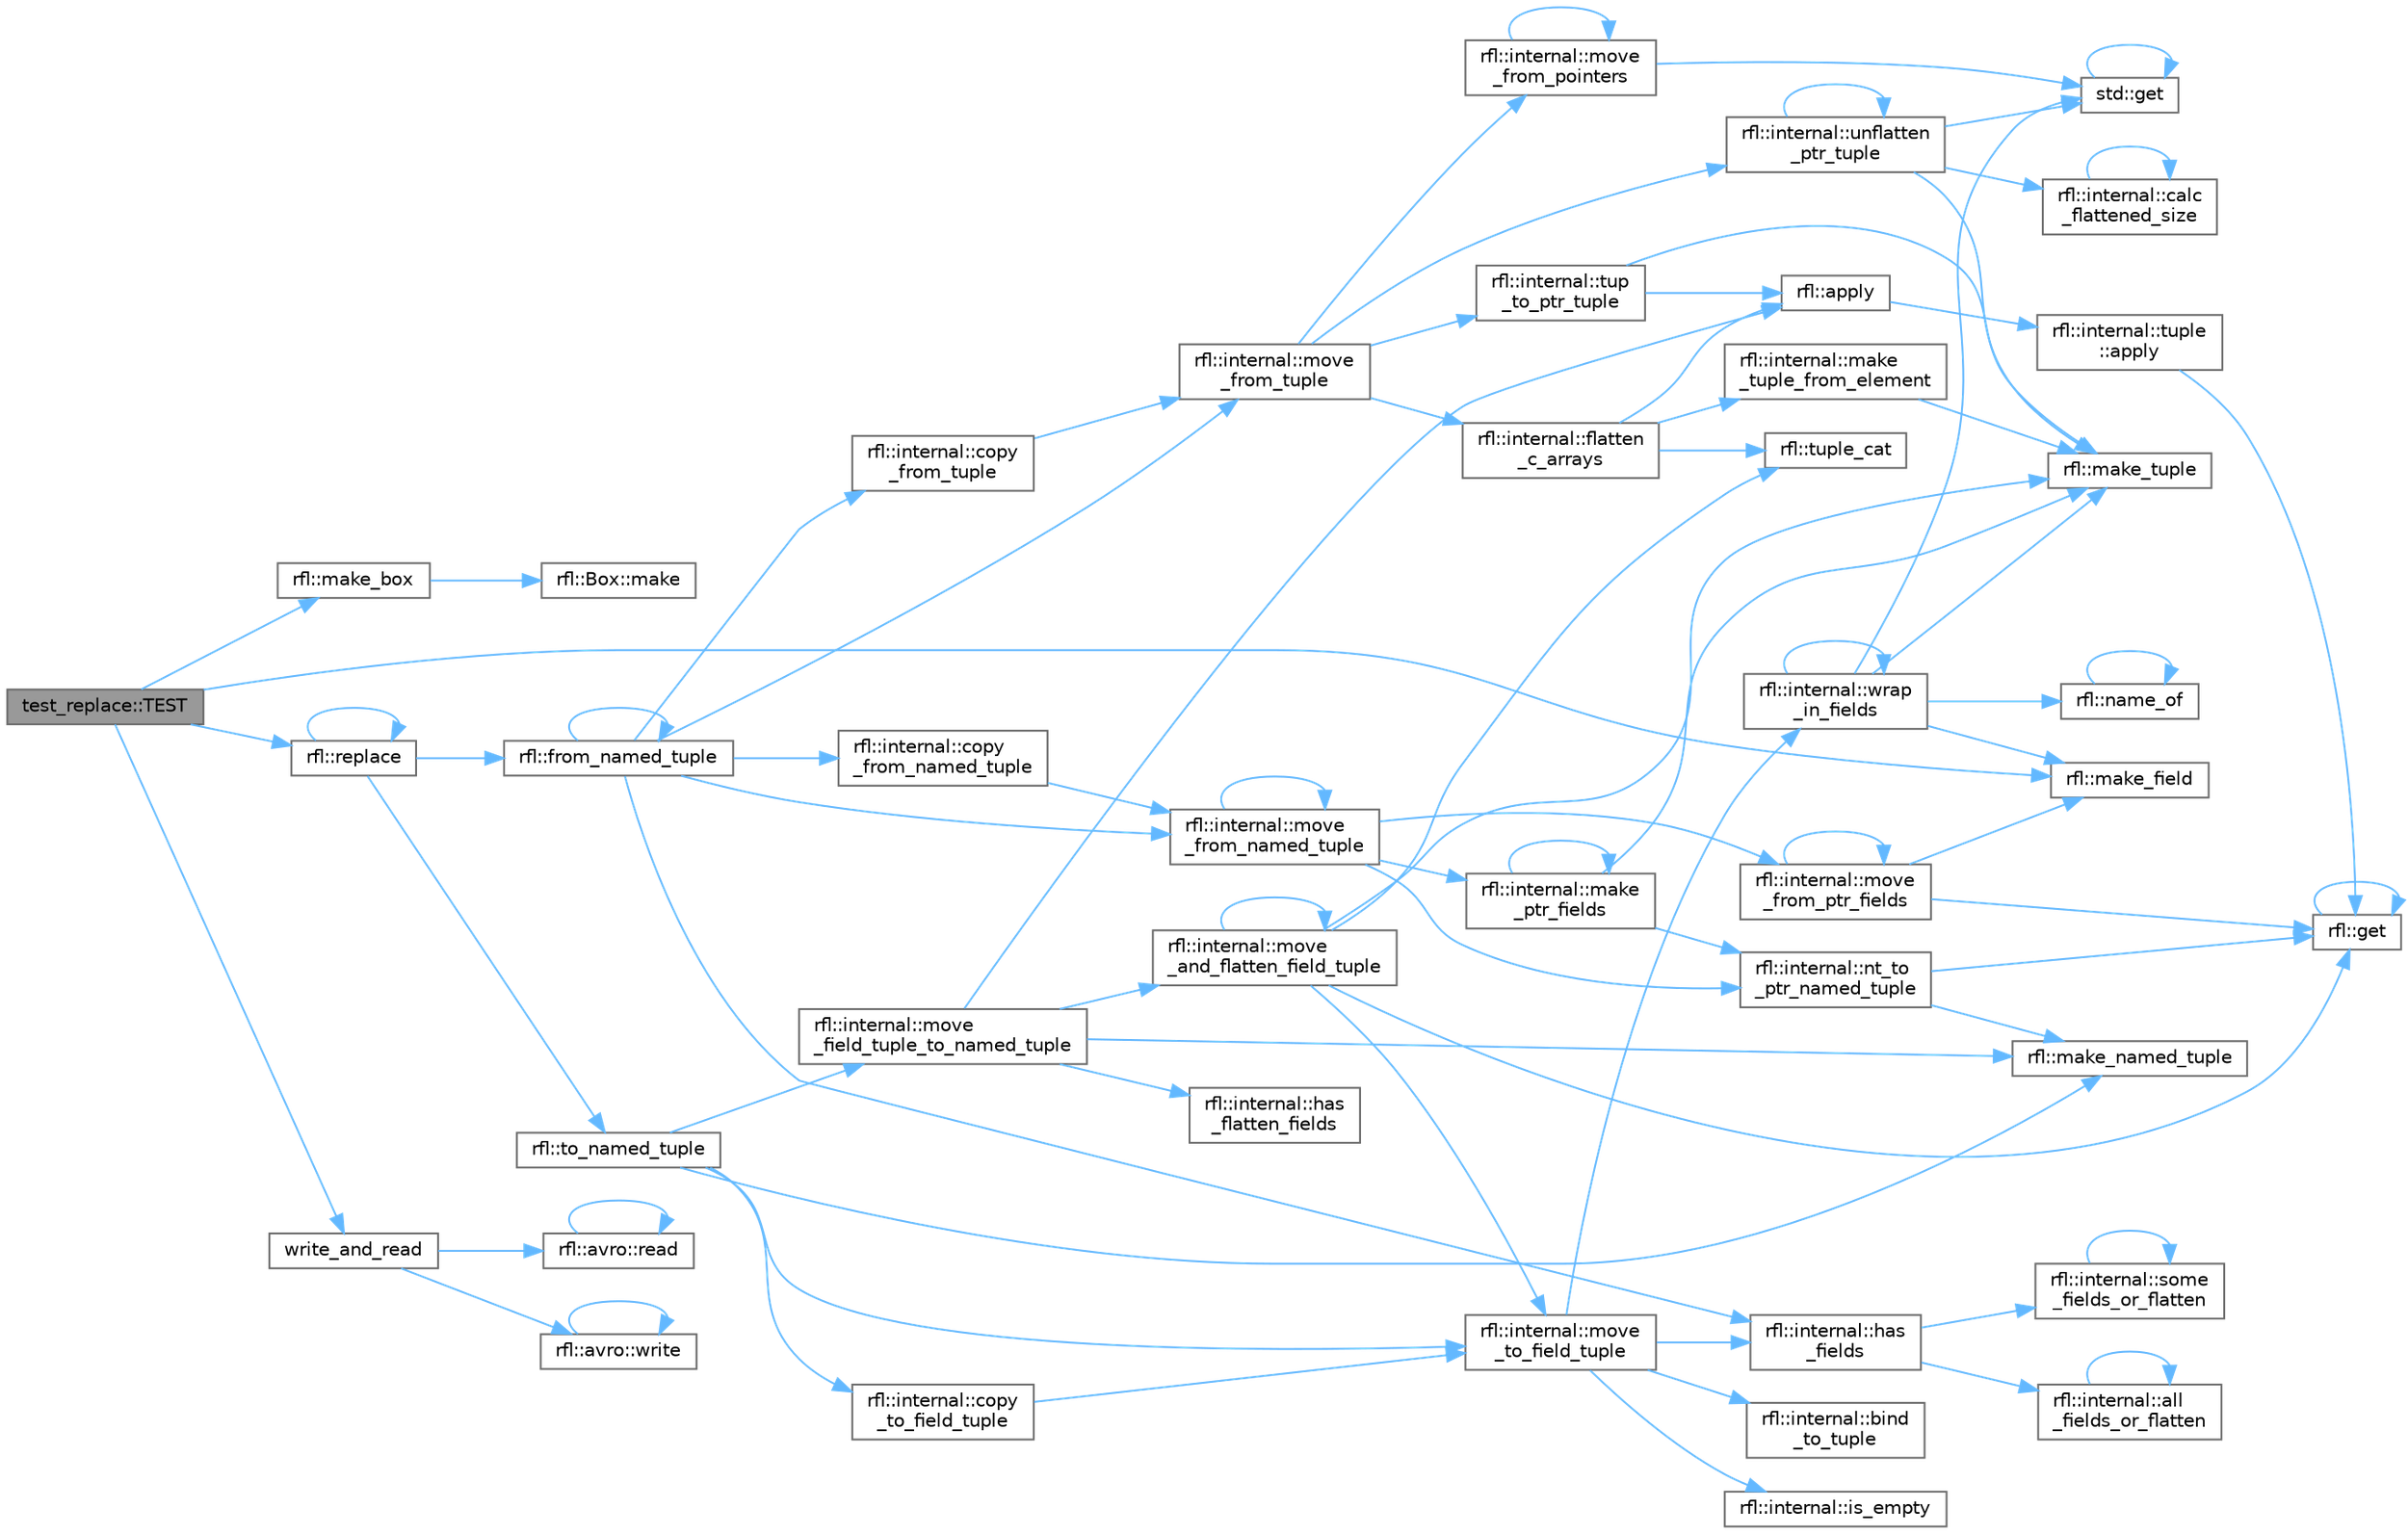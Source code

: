 digraph "test_replace::TEST"
{
 // LATEX_PDF_SIZE
  bgcolor="transparent";
  edge [fontname=Helvetica,fontsize=10,labelfontname=Helvetica,labelfontsize=10];
  node [fontname=Helvetica,fontsize=10,shape=box,height=0.2,width=0.4];
  rankdir="LR";
  Node1 [id="Node000001",label="test_replace::TEST",height=0.2,width=0.4,color="gray40", fillcolor="grey60", style="filled", fontcolor="black",tooltip=" "];
  Node1 -> Node2 [id="edge1_Node000001_Node000002",color="steelblue1",style="solid",tooltip=" "];
  Node2 [id="Node000002",label="rfl::make_box",height=0.2,width=0.4,color="grey40", fillcolor="white", style="filled",URL="$namespacerfl.html#abe491c0b107ed7c5e2c8baaf1a116b01",tooltip="Generates a new Ref<T>."];
  Node2 -> Node3 [id="edge2_Node000002_Node000003",color="steelblue1",style="solid",tooltip=" "];
  Node3 [id="Node000003",label="rfl::Box::make",height=0.2,width=0.4,color="grey40", fillcolor="white", style="filled",URL="$classrfl_1_1_box.html#a00858ba6bc2b8eee5fb8117d29be3924",tooltip=" "];
  Node1 -> Node4 [id="edge3_Node000001_Node000004",color="steelblue1",style="solid",tooltip=" "];
  Node4 [id="Node000004",label="rfl::make_field",height=0.2,width=0.4,color="grey40", fillcolor="white", style="filled",URL="$namespacerfl.html#afb5f68a22d5b6a42a5b4477c35559ce9",tooltip=" "];
  Node1 -> Node5 [id="edge4_Node000001_Node000005",color="steelblue1",style="solid",tooltip=" "];
  Node5 [id="Node000005",label="rfl::replace",height=0.2,width=0.4,color="grey40", fillcolor="white", style="filled",URL="$namespacerfl.html#ac4bd3c990469707252d797a9d81a3680",tooltip=" "];
  Node5 -> Node6 [id="edge5_Node000005_Node000006",color="steelblue1",style="solid",tooltip=" "];
  Node6 [id="Node000006",label="rfl::from_named_tuple",height=0.2,width=0.4,color="grey40", fillcolor="white", style="filled",URL="$namespacerfl.html#a5acb20e6bf6611a2a9f26931513b29f7",tooltip="Generates the struct T from a named tuple."];
  Node6 -> Node7 [id="edge6_Node000006_Node000007",color="steelblue1",style="solid",tooltip=" "];
  Node7 [id="Node000007",label="rfl::internal::copy\l_from_named_tuple",height=0.2,width=0.4,color="grey40", fillcolor="white", style="filled",URL="$namespacerfl_1_1internal.html#ab3bd6885f048d2dd9270744a69ab474b",tooltip=" "];
  Node7 -> Node8 [id="edge7_Node000007_Node000008",color="steelblue1",style="solid",tooltip=" "];
  Node8 [id="Node000008",label="rfl::internal::move\l_from_named_tuple",height=0.2,width=0.4,color="grey40", fillcolor="white", style="filled",URL="$namespacerfl_1_1internal.html#ab32dd6fffdd61ee4235ef38c202990c4",tooltip=" "];
  Node8 -> Node9 [id="edge8_Node000008_Node000009",color="steelblue1",style="solid",tooltip=" "];
  Node9 [id="Node000009",label="rfl::internal::make\l_ptr_fields",height=0.2,width=0.4,color="grey40", fillcolor="white", style="filled",URL="$namespacerfl_1_1internal.html#acab75218f966cc941905524aedb58c02",tooltip=" "];
  Node9 -> Node9 [id="edge9_Node000009_Node000009",color="steelblue1",style="solid",tooltip=" "];
  Node9 -> Node10 [id="edge10_Node000009_Node000010",color="steelblue1",style="solid",tooltip=" "];
  Node10 [id="Node000010",label="rfl::make_tuple",height=0.2,width=0.4,color="grey40", fillcolor="white", style="filled",URL="$namespacerfl.html#ac71a9ec8b4d8fd347719083ec38c00f9",tooltip=" "];
  Node9 -> Node11 [id="edge11_Node000009_Node000011",color="steelblue1",style="solid",tooltip=" "];
  Node11 [id="Node000011",label="rfl::internal::nt_to\l_ptr_named_tuple",height=0.2,width=0.4,color="grey40", fillcolor="white", style="filled",URL="$namespacerfl_1_1internal.html#a444ef522c6d66572aa5cd3ccde829885",tooltip=" "];
  Node11 -> Node12 [id="edge12_Node000011_Node000012",color="steelblue1",style="solid",tooltip=" "];
  Node12 [id="Node000012",label="rfl::get",height=0.2,width=0.4,color="grey40", fillcolor="white", style="filled",URL="$namespacerfl.html#ac379420409251e5a3c0bea4a701daf0a",tooltip="Gets a field by index."];
  Node12 -> Node12 [id="edge13_Node000012_Node000012",color="steelblue1",style="solid",tooltip=" "];
  Node11 -> Node13 [id="edge14_Node000011_Node000013",color="steelblue1",style="solid",tooltip=" "];
  Node13 [id="Node000013",label="rfl::make_named_tuple",height=0.2,width=0.4,color="grey40", fillcolor="white", style="filled",URL="$namespacerfl.html#a19523aa875e6c36af474a97f28ed4002",tooltip="Explicit overload for creating empty named tuples."];
  Node8 -> Node8 [id="edge15_Node000008_Node000008",color="steelblue1",style="solid",tooltip=" "];
  Node8 -> Node14 [id="edge16_Node000008_Node000014",color="steelblue1",style="solid",tooltip=" "];
  Node14 [id="Node000014",label="rfl::internal::move\l_from_ptr_fields",height=0.2,width=0.4,color="grey40", fillcolor="white", style="filled",URL="$namespacerfl_1_1internal.html#a03c1925837f521514ca0ea0fbe67d70e",tooltip=" "];
  Node14 -> Node12 [id="edge17_Node000014_Node000012",color="steelblue1",style="solid",tooltip=" "];
  Node14 -> Node4 [id="edge18_Node000014_Node000004",color="steelblue1",style="solid",tooltip=" "];
  Node14 -> Node14 [id="edge19_Node000014_Node000014",color="steelblue1",style="solid",tooltip=" "];
  Node8 -> Node11 [id="edge20_Node000008_Node000011",color="steelblue1",style="solid",tooltip=" "];
  Node6 -> Node15 [id="edge21_Node000006_Node000015",color="steelblue1",style="solid",tooltip=" "];
  Node15 [id="Node000015",label="rfl::internal::copy\l_from_tuple",height=0.2,width=0.4,color="grey40", fillcolor="white", style="filled",URL="$namespacerfl_1_1internal.html#abce9ff0c0618bc65381a2aed73229b55",tooltip=" "];
  Node15 -> Node16 [id="edge22_Node000015_Node000016",color="steelblue1",style="solid",tooltip=" "];
  Node16 [id="Node000016",label="rfl::internal::move\l_from_tuple",height=0.2,width=0.4,color="grey40", fillcolor="white", style="filled",URL="$namespacerfl_1_1internal.html#aa58e4e2d4ccf232ed60b5bea51401016",tooltip=" "];
  Node16 -> Node17 [id="edge23_Node000016_Node000017",color="steelblue1",style="solid",tooltip=" "];
  Node17 [id="Node000017",label="rfl::internal::flatten\l_c_arrays",height=0.2,width=0.4,color="grey40", fillcolor="white", style="filled",URL="$namespacerfl_1_1internal.html#a4dbe8a580a54b7cfff0344890e6392c1",tooltip=" "];
  Node17 -> Node18 [id="edge24_Node000017_Node000018",color="steelblue1",style="solid",tooltip=" "];
  Node18 [id="Node000018",label="rfl::apply",height=0.2,width=0.4,color="grey40", fillcolor="white", style="filled",URL="$namespacerfl.html#aaa94742afd7fde0d6d6cc59ae6d92989",tooltip=" "];
  Node18 -> Node19 [id="edge25_Node000018_Node000019",color="steelblue1",style="solid",tooltip=" "];
  Node19 [id="Node000019",label="rfl::internal::tuple\l::apply",height=0.2,width=0.4,color="grey40", fillcolor="white", style="filled",URL="$namespacerfl_1_1internal_1_1tuple.html#a5fe21ddba2943f200bc6c6e4d8d34e54",tooltip=" "];
  Node19 -> Node12 [id="edge26_Node000019_Node000012",color="steelblue1",style="solid",tooltip=" "];
  Node17 -> Node20 [id="edge27_Node000017_Node000020",color="steelblue1",style="solid",tooltip=" "];
  Node20 [id="Node000020",label="rfl::internal::make\l_tuple_from_element",height=0.2,width=0.4,color="grey40", fillcolor="white", style="filled",URL="$namespacerfl_1_1internal.html#abdf5e2782f11539609e4a3c769c48cd2",tooltip=" "];
  Node20 -> Node10 [id="edge28_Node000020_Node000010",color="steelblue1",style="solid",tooltip=" "];
  Node17 -> Node21 [id="edge29_Node000017_Node000021",color="steelblue1",style="solid",tooltip=" "];
  Node21 [id="Node000021",label="rfl::tuple_cat",height=0.2,width=0.4,color="grey40", fillcolor="white", style="filled",URL="$namespacerfl.html#ad4738e8acd2a03b1b2b01c6caa6b27e9",tooltip=" "];
  Node16 -> Node22 [id="edge30_Node000016_Node000022",color="steelblue1",style="solid",tooltip=" "];
  Node22 [id="Node000022",label="rfl::internal::move\l_from_pointers",height=0.2,width=0.4,color="grey40", fillcolor="white", style="filled",URL="$namespacerfl_1_1internal.html#ace41c57eb82cbceca911725521ec6eff",tooltip=" "];
  Node22 -> Node23 [id="edge31_Node000022_Node000023",color="steelblue1",style="solid",tooltip=" "];
  Node23 [id="Node000023",label="std::get",height=0.2,width=0.4,color="grey40", fillcolor="white", style="filled",URL="$namespacestd.html#aae41d8280b7ccc3f0e0a0be2dab21c8f",tooltip="Gets an element by index."];
  Node23 -> Node23 [id="edge32_Node000023_Node000023",color="steelblue1",style="solid",tooltip=" "];
  Node22 -> Node22 [id="edge33_Node000022_Node000022",color="steelblue1",style="solid",tooltip=" "];
  Node16 -> Node24 [id="edge34_Node000016_Node000024",color="steelblue1",style="solid",tooltip=" "];
  Node24 [id="Node000024",label="rfl::internal::tup\l_to_ptr_tuple",height=0.2,width=0.4,color="grey40", fillcolor="white", style="filled",URL="$namespacerfl_1_1internal.html#a6dffe4ba803a8738d1627a1037a5cd20",tooltip=" "];
  Node24 -> Node18 [id="edge35_Node000024_Node000018",color="steelblue1",style="solid",tooltip=" "];
  Node24 -> Node10 [id="edge36_Node000024_Node000010",color="steelblue1",style="solid",tooltip=" "];
  Node16 -> Node25 [id="edge37_Node000016_Node000025",color="steelblue1",style="solid",tooltip=" "];
  Node25 [id="Node000025",label="rfl::internal::unflatten\l_ptr_tuple",height=0.2,width=0.4,color="grey40", fillcolor="white", style="filled",URL="$namespacerfl_1_1internal.html#a85ffc3e445fc4ada6bfb09252d6dfc10",tooltip=" "];
  Node25 -> Node26 [id="edge38_Node000025_Node000026",color="steelblue1",style="solid",tooltip=" "];
  Node26 [id="Node000026",label="rfl::internal::calc\l_flattened_size",height=0.2,width=0.4,color="grey40", fillcolor="white", style="filled",URL="$namespacerfl_1_1internal.html#aeafc3ac45eed08b93136a6cee55e2c2a",tooltip=" "];
  Node26 -> Node26 [id="edge39_Node000026_Node000026",color="steelblue1",style="solid",tooltip=" "];
  Node25 -> Node23 [id="edge40_Node000025_Node000023",color="steelblue1",style="solid",tooltip=" "];
  Node25 -> Node10 [id="edge41_Node000025_Node000010",color="steelblue1",style="solid",tooltip=" "];
  Node25 -> Node25 [id="edge42_Node000025_Node000025",color="steelblue1",style="solid",tooltip=" "];
  Node6 -> Node6 [id="edge43_Node000006_Node000006",color="steelblue1",style="solid",tooltip=" "];
  Node6 -> Node27 [id="edge44_Node000006_Node000027",color="steelblue1",style="solid",tooltip=" "];
  Node27 [id="Node000027",label="rfl::internal::has\l_fields",height=0.2,width=0.4,color="grey40", fillcolor="white", style="filled",URL="$namespacerfl_1_1internal.html#a4bf6ff2224c907a5df21f524e650fd17",tooltip=" "];
  Node27 -> Node28 [id="edge45_Node000027_Node000028",color="steelblue1",style="solid",tooltip=" "];
  Node28 [id="Node000028",label="rfl::internal::all\l_fields_or_flatten",height=0.2,width=0.4,color="grey40", fillcolor="white", style="filled",URL="$namespacerfl_1_1internal.html#a012b9c8f5d6103eb084598eca9f9f631",tooltip=" "];
  Node28 -> Node28 [id="edge46_Node000028_Node000028",color="steelblue1",style="solid",tooltip=" "];
  Node27 -> Node29 [id="edge47_Node000027_Node000029",color="steelblue1",style="solid",tooltip=" "];
  Node29 [id="Node000029",label="rfl::internal::some\l_fields_or_flatten",height=0.2,width=0.4,color="grey40", fillcolor="white", style="filled",URL="$namespacerfl_1_1internal.html#a71c929c1a514d827549eb15d4355de92",tooltip=" "];
  Node29 -> Node29 [id="edge48_Node000029_Node000029",color="steelblue1",style="solid",tooltip=" "];
  Node6 -> Node8 [id="edge49_Node000006_Node000008",color="steelblue1",style="solid",tooltip=" "];
  Node6 -> Node16 [id="edge50_Node000006_Node000016",color="steelblue1",style="solid",tooltip=" "];
  Node5 -> Node5 [id="edge51_Node000005_Node000005",color="steelblue1",style="solid",tooltip=" "];
  Node5 -> Node30 [id="edge52_Node000005_Node000030",color="steelblue1",style="solid",tooltip=" "];
  Node30 [id="Node000030",label="rfl::to_named_tuple",height=0.2,width=0.4,color="grey40", fillcolor="white", style="filled",URL="$namespacerfl.html#a7d112596ec25825815ee5b2cae093110",tooltip=" "];
  Node30 -> Node31 [id="edge53_Node000030_Node000031",color="steelblue1",style="solid",tooltip=" "];
  Node31 [id="Node000031",label="rfl::internal::copy\l_to_field_tuple",height=0.2,width=0.4,color="grey40", fillcolor="white", style="filled",URL="$namespacerfl_1_1internal.html#a46cd2d50b0559636f35a90dcc4208f1a",tooltip=" "];
  Node31 -> Node32 [id="edge54_Node000031_Node000032",color="steelblue1",style="solid",tooltip=" "];
  Node32 [id="Node000032",label="rfl::internal::move\l_to_field_tuple",height=0.2,width=0.4,color="grey40", fillcolor="white", style="filled",URL="$namespacerfl_1_1internal.html#aeafe6541ca2d6733d59118ea9657d465",tooltip=" "];
  Node32 -> Node33 [id="edge55_Node000032_Node000033",color="steelblue1",style="solid",tooltip=" "];
  Node33 [id="Node000033",label="rfl::internal::bind\l_to_tuple",height=0.2,width=0.4,color="grey40", fillcolor="white", style="filled",URL="$namespacerfl_1_1internal.html#aaccfbbd07ded0a84498cea052cb3d443",tooltip=" "];
  Node32 -> Node27 [id="edge56_Node000032_Node000027",color="steelblue1",style="solid",tooltip=" "];
  Node32 -> Node34 [id="edge57_Node000032_Node000034",color="steelblue1",style="solid",tooltip=" "];
  Node34 [id="Node000034",label="rfl::internal::is_empty",height=0.2,width=0.4,color="grey40", fillcolor="white", style="filled",URL="$namespacerfl_1_1internal.html#a818161434e9e7892d403a7c92d7268fe",tooltip=" "];
  Node32 -> Node35 [id="edge58_Node000032_Node000035",color="steelblue1",style="solid",tooltip=" "];
  Node35 [id="Node000035",label="rfl::internal::wrap\l_in_fields",height=0.2,width=0.4,color="grey40", fillcolor="white", style="filled",URL="$namespacerfl_1_1internal.html#a75a4f615c45abce17e710e72514498d7",tooltip=" "];
  Node35 -> Node23 [id="edge59_Node000035_Node000023",color="steelblue1",style="solid",tooltip=" "];
  Node35 -> Node4 [id="edge60_Node000035_Node000004",color="steelblue1",style="solid",tooltip=" "];
  Node35 -> Node10 [id="edge61_Node000035_Node000010",color="steelblue1",style="solid",tooltip=" "];
  Node35 -> Node36 [id="edge62_Node000035_Node000036",color="steelblue1",style="solid",tooltip=" "];
  Node36 [id="Node000036",label="rfl::name_of",height=0.2,width=0.4,color="grey40", fillcolor="white", style="filled",URL="$namespacerfl.html#a90efd0c5575582354c25333fa30a8013",tooltip="Helper function to retrieve a name at compile time."];
  Node36 -> Node36 [id="edge63_Node000036_Node000036",color="steelblue1",style="solid",tooltip=" "];
  Node35 -> Node35 [id="edge64_Node000035_Node000035",color="steelblue1",style="solid",tooltip=" "];
  Node30 -> Node13 [id="edge65_Node000030_Node000013",color="steelblue1",style="solid",tooltip=" "];
  Node30 -> Node37 [id="edge66_Node000030_Node000037",color="steelblue1",style="solid",tooltip=" "];
  Node37 [id="Node000037",label="rfl::internal::move\l_field_tuple_to_named_tuple",height=0.2,width=0.4,color="grey40", fillcolor="white", style="filled",URL="$namespacerfl_1_1internal.html#ac9de9bd1edbac39d2cd1373bf84b9869",tooltip=" "];
  Node37 -> Node18 [id="edge67_Node000037_Node000018",color="steelblue1",style="solid",tooltip=" "];
  Node37 -> Node38 [id="edge68_Node000037_Node000038",color="steelblue1",style="solid",tooltip=" "];
  Node38 [id="Node000038",label="rfl::internal::has\l_flatten_fields",height=0.2,width=0.4,color="grey40", fillcolor="white", style="filled",URL="$namespacerfl_1_1internal.html#a60f5d02505f61eabff343c2f5e9c7dbe",tooltip=" "];
  Node37 -> Node13 [id="edge69_Node000037_Node000013",color="steelblue1",style="solid",tooltip=" "];
  Node37 -> Node39 [id="edge70_Node000037_Node000039",color="steelblue1",style="solid",tooltip=" "];
  Node39 [id="Node000039",label="rfl::internal::move\l_and_flatten_field_tuple",height=0.2,width=0.4,color="grey40", fillcolor="white", style="filled",URL="$namespacerfl_1_1internal.html#a2fabc9931d7056ee512c49678deb9505",tooltip=" "];
  Node39 -> Node12 [id="edge71_Node000039_Node000012",color="steelblue1",style="solid",tooltip=" "];
  Node39 -> Node10 [id="edge72_Node000039_Node000010",color="steelblue1",style="solid",tooltip=" "];
  Node39 -> Node39 [id="edge73_Node000039_Node000039",color="steelblue1",style="solid",tooltip=" "];
  Node39 -> Node32 [id="edge74_Node000039_Node000032",color="steelblue1",style="solid",tooltip=" "];
  Node39 -> Node21 [id="edge75_Node000039_Node000021",color="steelblue1",style="solid",tooltip=" "];
  Node30 -> Node32 [id="edge76_Node000030_Node000032",color="steelblue1",style="solid",tooltip=" "];
  Node1 -> Node40 [id="edge77_Node000001_Node000040",color="steelblue1",style="solid",tooltip=" "];
  Node40 [id="Node000040",label="write_and_read",height=0.2,width=0.4,color="grey40", fillcolor="white", style="filled",URL="$avro_2write__and__read_8hpp.html#afbf9dc00f8e3fd7cabcd088b57e4e638",tooltip=" "];
  Node40 -> Node41 [id="edge78_Node000040_Node000041",color="steelblue1",style="solid",tooltip=" "];
  Node41 [id="Node000041",label="rfl::avro::read",height=0.2,width=0.4,color="grey40", fillcolor="white", style="filled",URL="$namespacerfl_1_1avro.html#aea11cfdc519efbaee04bd766ce499db1",tooltip="Parses an object from a AVRO var."];
  Node41 -> Node41 [id="edge79_Node000041_Node000041",color="steelblue1",style="solid",tooltip=" "];
  Node40 -> Node42 [id="edge80_Node000040_Node000042",color="steelblue1",style="solid",tooltip=" "];
  Node42 [id="Node000042",label="rfl::avro::write",height=0.2,width=0.4,color="grey40", fillcolor="white", style="filled",URL="$namespacerfl_1_1avro.html#a35363ef7356277226dac5c8cb4fb6b4a",tooltip="Returns AVRO bytes."];
  Node42 -> Node42 [id="edge81_Node000042_Node000042",color="steelblue1",style="solid",tooltip=" "];
}
